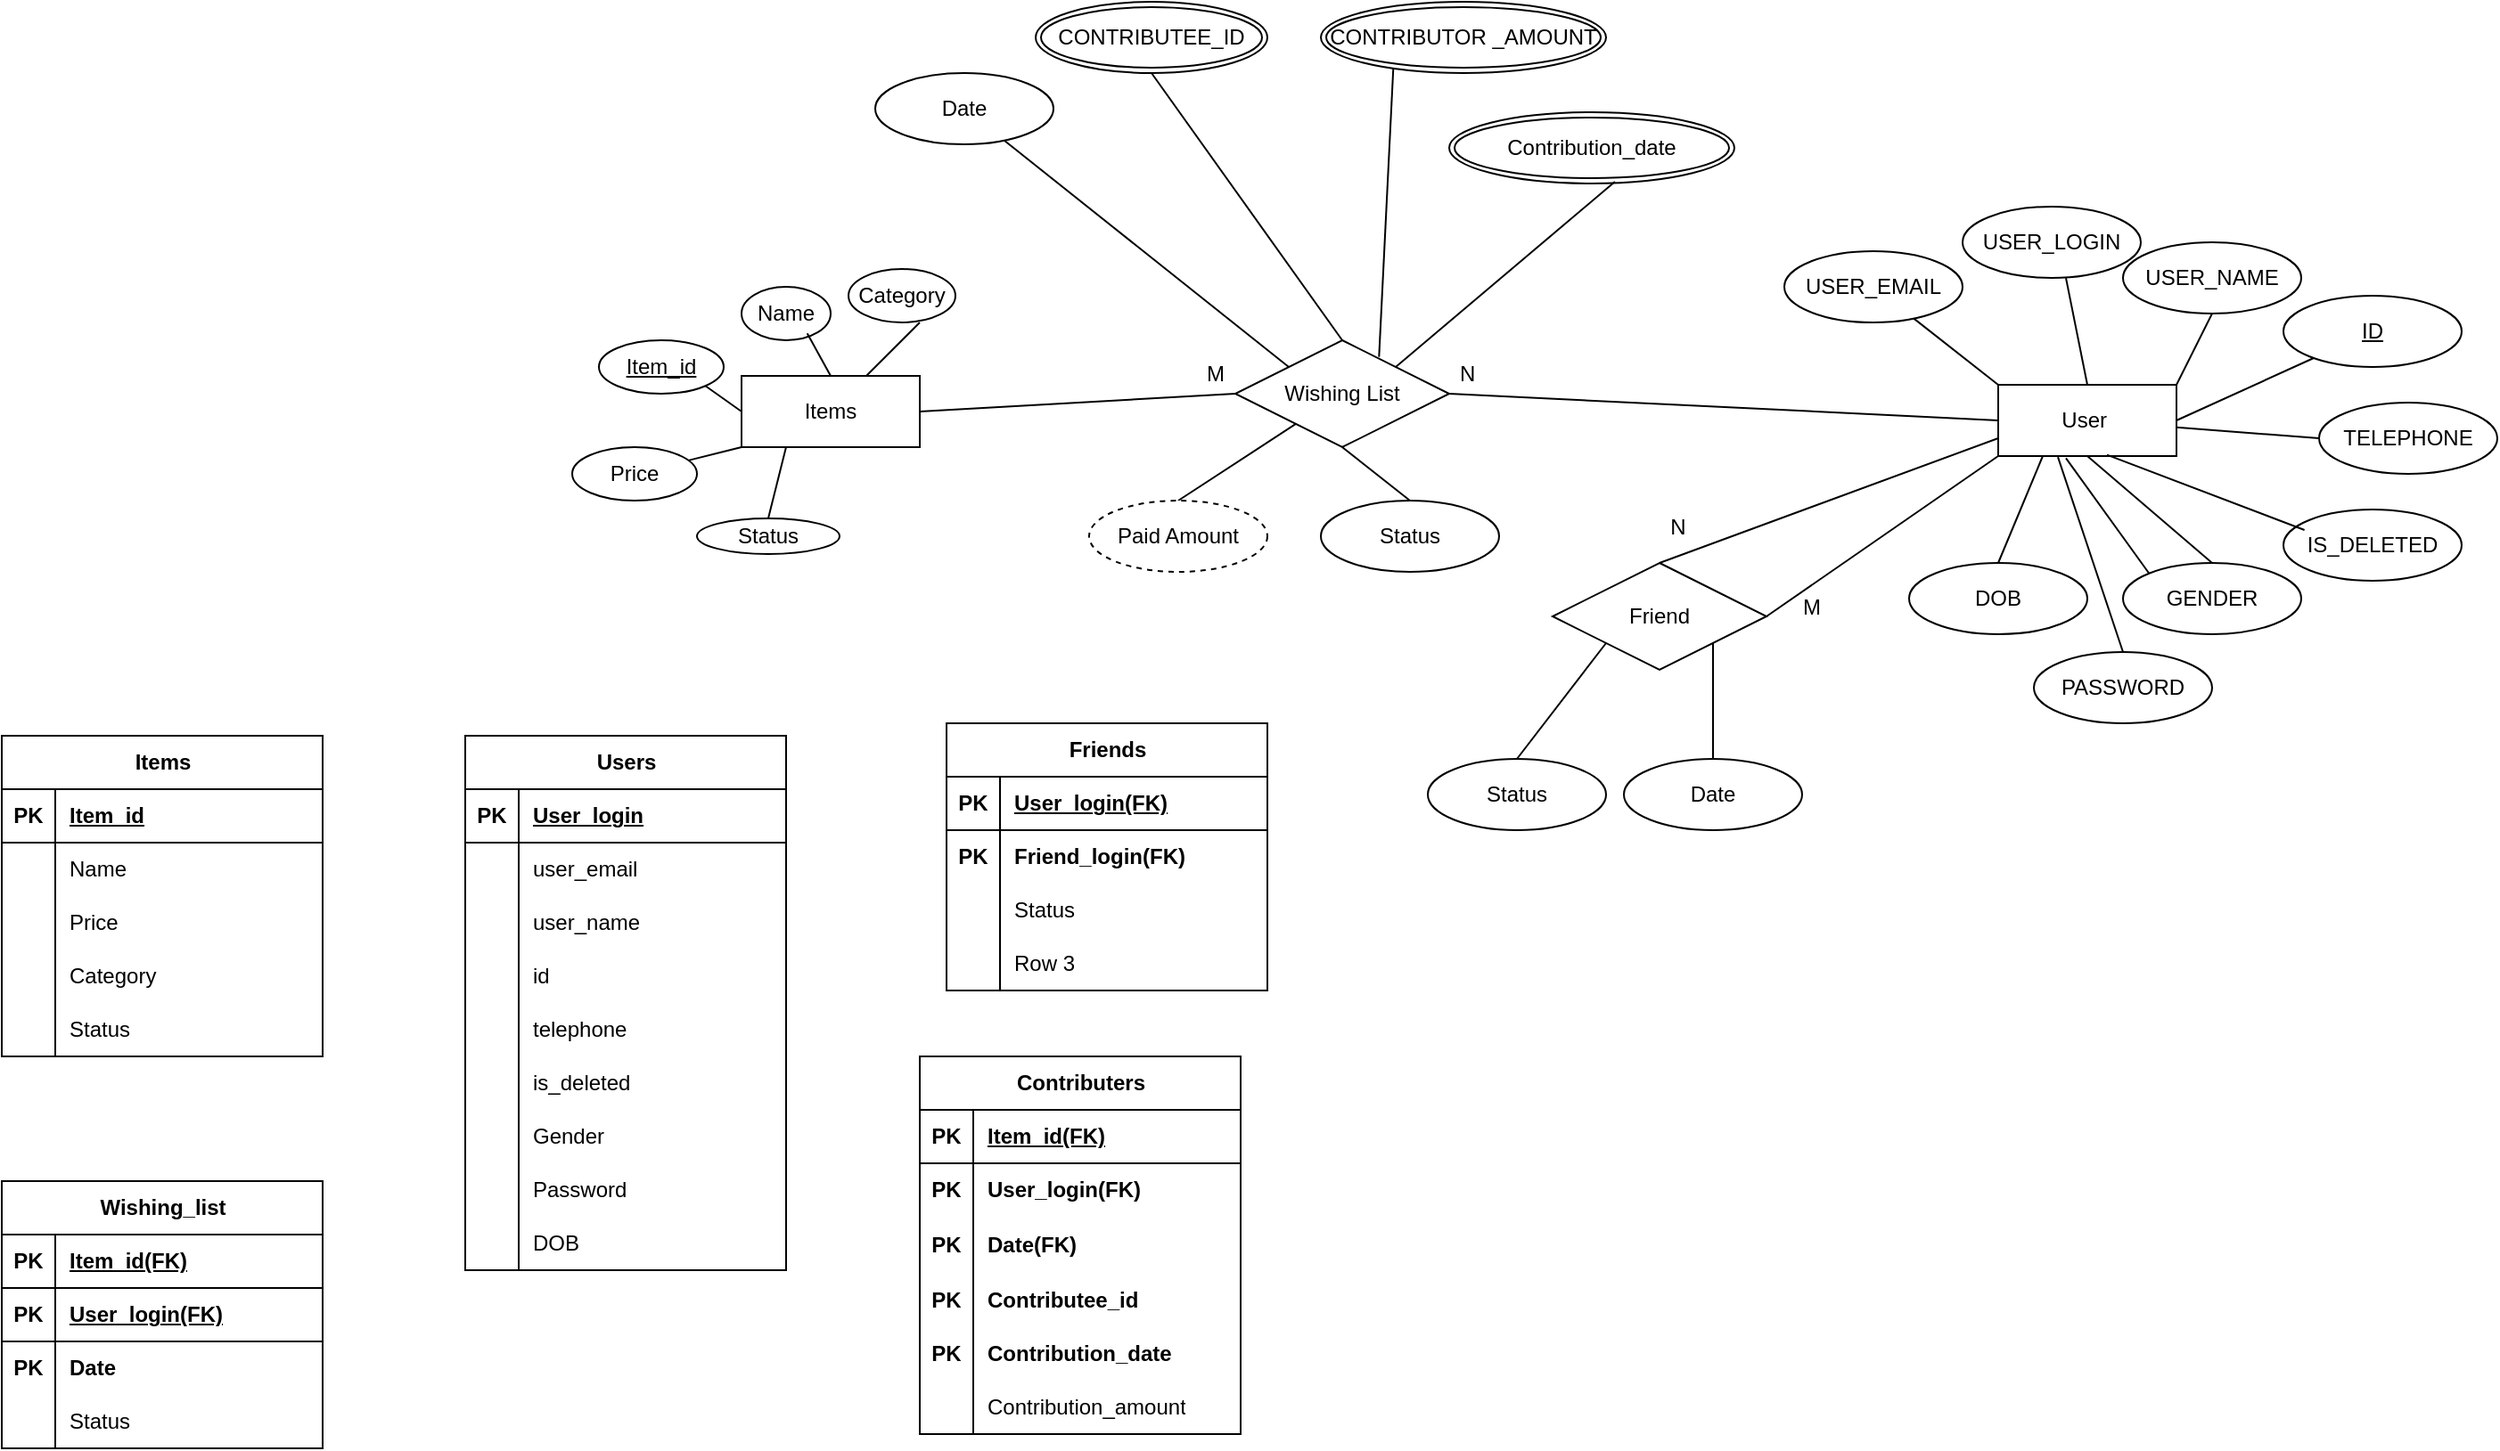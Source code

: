 <mxfile version="26.0.10">
  <diagram name="Page-1" id="WQnhvw6LS15hU7V8iBuS">
    <mxGraphModel dx="1282" dy="565" grid="1" gridSize="10" guides="1" tooltips="1" connect="1" arrows="1" fold="1" page="1" pageScale="1" pageWidth="850" pageHeight="1100" math="0" shadow="0">
      <root>
        <mxCell id="0" />
        <mxCell id="1" parent="0" />
        <mxCell id="HN1IAaa8pDN_wy_SzsMl-5" value="User&amp;nbsp;" style="whiteSpace=wrap;html=1;align=center;" parent="1" vertex="1">
          <mxGeometry x="1170" y="513" width="100" height="40" as="geometry" />
        </mxCell>
        <mxCell id="HN1IAaa8pDN_wy_SzsMl-7" value="Items" style="whiteSpace=wrap;html=1;align=center;" parent="1" vertex="1">
          <mxGeometry x="465" y="508" width="100" height="40" as="geometry" />
        </mxCell>
        <mxCell id="5CA7E_zaCp3JzvPiPu1T-2" value="&lt;u&gt;ID&lt;/u&gt;" style="ellipse;whiteSpace=wrap;html=1;align=center;" parent="1" vertex="1">
          <mxGeometry x="1330" y="463" width="100" height="40" as="geometry" />
        </mxCell>
        <mxCell id="HN1IAaa8pDN_wy_SzsMl-8" value="Name" style="ellipse;whiteSpace=wrap;html=1;align=center;" parent="1" vertex="1">
          <mxGeometry x="465" y="458" width="50" height="30" as="geometry" />
        </mxCell>
        <mxCell id="5CA7E_zaCp3JzvPiPu1T-3" value="Category" style="ellipse;whiteSpace=wrap;html=1;align=center;" parent="1" vertex="1">
          <mxGeometry x="525" y="448" width="60" height="30" as="geometry" />
        </mxCell>
        <mxCell id="HN1IAaa8pDN_wy_SzsMl-9" value="Item_id" style="ellipse;whiteSpace=wrap;html=1;align=center;fontStyle=4;" parent="1" vertex="1">
          <mxGeometry x="385" y="488" width="70" height="30" as="geometry" />
        </mxCell>
        <mxCell id="HN1IAaa8pDN_wy_SzsMl-10" value="Wishing List" style="shape=rhombus;perimeter=rhombusPerimeter;whiteSpace=wrap;html=1;align=center;" parent="1" vertex="1">
          <mxGeometry x="742" y="488" width="120" height="60" as="geometry" />
        </mxCell>
        <mxCell id="5CA7E_zaCp3JzvPiPu1T-4" value="USER_NAME" style="ellipse;whiteSpace=wrap;html=1;align=center;" parent="1" vertex="1">
          <mxGeometry x="1240" y="433" width="100" height="40" as="geometry" />
        </mxCell>
        <mxCell id="5CA7E_zaCp3JzvPiPu1T-5" value="USER_LOGIN" style="ellipse;whiteSpace=wrap;html=1;align=center;" parent="1" vertex="1">
          <mxGeometry x="1150" y="413" width="100" height="40" as="geometry" />
        </mxCell>
        <mxCell id="fvRpB46bM4rtNkM9O3gG-16" value="USER_EMAIL" style="ellipse;whiteSpace=wrap;html=1;align=center;" parent="1" vertex="1">
          <mxGeometry x="1050" y="438" width="100" height="40" as="geometry" />
        </mxCell>
        <mxCell id="oJgULsElm48sNbNnmMFv-10" value="GENDER" style="ellipse;whiteSpace=wrap;html=1;align=center;" parent="1" vertex="1">
          <mxGeometry x="1240" y="613" width="100" height="40" as="geometry" />
        </mxCell>
        <mxCell id="oJgULsElm48sNbNnmMFv-11" value="DOB" style="ellipse;whiteSpace=wrap;html=1;align=center;" parent="1" vertex="1">
          <mxGeometry x="1120" y="613" width="100" height="40" as="geometry" />
        </mxCell>
        <mxCell id="oJgULsElm48sNbNnmMFv-12" value="PASSWORD" style="ellipse;whiteSpace=wrap;html=1;align=center;" parent="1" vertex="1">
          <mxGeometry x="1190" y="663" width="100" height="40" as="geometry" />
        </mxCell>
        <mxCell id="fvRpB46bM4rtNkM9O3gG-17" value="Price" style="ellipse;whiteSpace=wrap;html=1;align=center;" parent="1" vertex="1">
          <mxGeometry x="370" y="548" width="70" height="30" as="geometry" />
        </mxCell>
        <mxCell id="oJgULsElm48sNbNnmMFv-13" value="TELEPHONE" style="ellipse;whiteSpace=wrap;html=1;align=center;" parent="1" vertex="1">
          <mxGeometry x="1350" y="523" width="100" height="40" as="geometry" />
        </mxCell>
        <mxCell id="fvRpB46bM4rtNkM9O3gG-18" value="Status" style="ellipse;whiteSpace=wrap;html=1;align=center;" parent="1" vertex="1">
          <mxGeometry x="440" y="588" width="80" height="20" as="geometry" />
        </mxCell>
        <mxCell id="oJgULsElm48sNbNnmMFv-14" value="IS_DELETED" style="ellipse;whiteSpace=wrap;html=1;align=center;" parent="1" vertex="1">
          <mxGeometry x="1330" y="583" width="100" height="40" as="geometry" />
        </mxCell>
        <mxCell id="HN1IAaa8pDN_wy_SzsMl-11" value="" style="endArrow=none;html=1;rounded=0;exitX=1;exitY=0;exitDx=0;exitDy=0;entryX=0.5;entryY=1;entryDx=0;entryDy=0;" parent="1" source="HN1IAaa8pDN_wy_SzsMl-5" target="5CA7E_zaCp3JzvPiPu1T-4" edge="1">
          <mxGeometry relative="1" as="geometry">
            <mxPoint x="1170" y="373" as="sourcePoint" />
            <mxPoint x="1330" y="373" as="targetPoint" />
          </mxGeometry>
        </mxCell>
        <mxCell id="oJgULsElm48sNbNnmMFv-18" value="" style="endArrow=none;html=1;rounded=0;entryX=0;entryY=0.5;entryDx=0;entryDy=0;" parent="1" source="HN1IAaa8pDN_wy_SzsMl-5" target="oJgULsElm48sNbNnmMFv-13" edge="1">
          <mxGeometry relative="1" as="geometry">
            <mxPoint x="1260" y="553" as="sourcePoint" />
            <mxPoint x="1290" y="483" as="targetPoint" />
          </mxGeometry>
        </mxCell>
        <mxCell id="oJgULsElm48sNbNnmMFv-19" value="" style="endArrow=none;html=1;rounded=0;exitX=0.61;exitY=0.982;exitDx=0;exitDy=0;entryX=0.118;entryY=0.288;entryDx=0;entryDy=0;entryPerimeter=0;exitPerimeter=0;" parent="1" source="HN1IAaa8pDN_wy_SzsMl-5" target="oJgULsElm48sNbNnmMFv-14" edge="1">
          <mxGeometry relative="1" as="geometry">
            <mxPoint x="1290" y="533" as="sourcePoint" />
            <mxPoint x="1300" y="493" as="targetPoint" />
          </mxGeometry>
        </mxCell>
        <mxCell id="oJgULsElm48sNbNnmMFv-20" value="" style="endArrow=none;html=1;rounded=0;exitX=1;exitY=0.5;exitDx=0;exitDy=0;" parent="1" source="HN1IAaa8pDN_wy_SzsMl-5" target="5CA7E_zaCp3JzvPiPu1T-2" edge="1">
          <mxGeometry relative="1" as="geometry">
            <mxPoint x="1300" y="543" as="sourcePoint" />
            <mxPoint x="1310" y="503" as="targetPoint" />
          </mxGeometry>
        </mxCell>
        <mxCell id="HN1IAaa8pDN_wy_SzsMl-12" value="Date" style="ellipse;whiteSpace=wrap;html=1;align=center;" parent="1" vertex="1">
          <mxGeometry x="540" y="338" width="100" height="40" as="geometry" />
        </mxCell>
        <mxCell id="HN1IAaa8pDN_wy_SzsMl-13" value="Status" style="ellipse;whiteSpace=wrap;html=1;align=center;" parent="1" vertex="1">
          <mxGeometry x="790" y="578" width="100" height="40" as="geometry" />
        </mxCell>
        <mxCell id="oJgULsElm48sNbNnmMFv-21" value="" style="endArrow=none;html=1;rounded=0;exitX=0.5;exitY=0;exitDx=0;exitDy=0;entryX=0.5;entryY=1;entryDx=0;entryDy=0;" parent="1" source="oJgULsElm48sNbNnmMFv-10" target="HN1IAaa8pDN_wy_SzsMl-5" edge="1">
          <mxGeometry relative="1" as="geometry">
            <mxPoint x="1310" y="553" as="sourcePoint" />
            <mxPoint x="1320" y="513" as="targetPoint" />
          </mxGeometry>
        </mxCell>
        <mxCell id="oJgULsElm48sNbNnmMFv-22" value="" style="endArrow=none;html=1;rounded=0;exitX=0.5;exitY=0;exitDx=0;exitDy=0;entryX=0.58;entryY=1.002;entryDx=0;entryDy=0;entryPerimeter=0;" parent="1" source="HN1IAaa8pDN_wy_SzsMl-5" target="5CA7E_zaCp3JzvPiPu1T-5" edge="1">
          <mxGeometry relative="1" as="geometry">
            <mxPoint x="1320" y="563" as="sourcePoint" />
            <mxPoint x="1330" y="523" as="targetPoint" />
          </mxGeometry>
        </mxCell>
        <mxCell id="oJgULsElm48sNbNnmMFv-23" value="" style="endArrow=none;html=1;rounded=0;exitX=0;exitY=0;exitDx=0;exitDy=0;" parent="1" source="HN1IAaa8pDN_wy_SzsMl-5" target="fvRpB46bM4rtNkM9O3gG-16" edge="1">
          <mxGeometry relative="1" as="geometry">
            <mxPoint x="1330" y="573" as="sourcePoint" />
            <mxPoint x="1080" y="423" as="targetPoint" />
          </mxGeometry>
        </mxCell>
        <mxCell id="oJgULsElm48sNbNnmMFv-24" value="" style="endArrow=none;html=1;rounded=0;exitX=0.5;exitY=0;exitDx=0;exitDy=0;entryX=0.25;entryY=1;entryDx=0;entryDy=0;" parent="1" source="oJgULsElm48sNbNnmMFv-11" target="HN1IAaa8pDN_wy_SzsMl-5" edge="1">
          <mxGeometry relative="1" as="geometry">
            <mxPoint x="1340" y="583" as="sourcePoint" />
            <mxPoint x="1350" y="543" as="targetPoint" />
          </mxGeometry>
        </mxCell>
        <mxCell id="oJgULsElm48sNbNnmMFv-25" value="" style="endArrow=none;html=1;rounded=0;exitX=0;exitY=0;exitDx=0;exitDy=0;entryX=0.38;entryY=1.03;entryDx=0;entryDy=0;entryPerimeter=0;" parent="1" source="oJgULsElm48sNbNnmMFv-10" target="HN1IAaa8pDN_wy_SzsMl-5" edge="1">
          <mxGeometry relative="1" as="geometry">
            <mxPoint x="1350" y="593" as="sourcePoint" />
            <mxPoint x="1210" y="563" as="targetPoint" />
          </mxGeometry>
        </mxCell>
        <mxCell id="oJgULsElm48sNbNnmMFv-26" value="" style="endArrow=none;html=1;rounded=0;exitX=0.5;exitY=0;exitDx=0;exitDy=0;entryX=0.335;entryY=1.014;entryDx=0;entryDy=0;entryPerimeter=0;" parent="1" source="oJgULsElm48sNbNnmMFv-12" target="HN1IAaa8pDN_wy_SzsMl-5" edge="1">
          <mxGeometry relative="1" as="geometry">
            <mxPoint x="1360" y="603" as="sourcePoint" />
            <mxPoint x="1370" y="563" as="targetPoint" />
          </mxGeometry>
        </mxCell>
        <mxCell id="fvRpB46bM4rtNkM9O3gG-20" value="" style="endArrow=none;html=1;rounded=0;entryX=0;entryY=1;entryDx=0;entryDy=0;" parent="1" source="fvRpB46bM4rtNkM9O3gG-17" target="HN1IAaa8pDN_wy_SzsMl-7" edge="1">
          <mxGeometry relative="1" as="geometry">
            <mxPoint x="735" y="358" as="sourcePoint" />
            <mxPoint x="695" y="298" as="targetPoint" />
          </mxGeometry>
        </mxCell>
        <mxCell id="oJgULsElm48sNbNnmMFv-31" value="" style="endArrow=none;html=1;rounded=0;entryX=0.5;entryY=1;entryDx=0;entryDy=0;" parent="1" edge="1">
          <mxGeometry relative="1" as="geometry">
            <mxPoint x="535" y="508" as="sourcePoint" />
            <mxPoint x="565" y="478" as="targetPoint" />
          </mxGeometry>
        </mxCell>
        <mxCell id="oJgULsElm48sNbNnmMFv-32" value="" style="endArrow=none;html=1;rounded=0;exitX=0;exitY=0;exitDx=0;exitDy=0;" parent="1" source="HN1IAaa8pDN_wy_SzsMl-10" target="HN1IAaa8pDN_wy_SzsMl-12" edge="1">
          <mxGeometry relative="1" as="geometry">
            <mxPoint x="602" y="548" as="sourcePoint" />
            <mxPoint x="576" y="503" as="targetPoint" />
          </mxGeometry>
        </mxCell>
        <mxCell id="oJgULsElm48sNbNnmMFv-35" value="" style="endArrow=none;html=1;rounded=0;entryX=0.5;entryY=1;entryDx=0;entryDy=0;exitX=0.5;exitY=0;exitDx=0;exitDy=0;" parent="1" source="HN1IAaa8pDN_wy_SzsMl-13" target="HN1IAaa8pDN_wy_SzsMl-10" edge="1">
          <mxGeometry relative="1" as="geometry">
            <mxPoint x="484" y="609" as="sourcePoint" />
            <mxPoint x="510" y="568" as="targetPoint" />
          </mxGeometry>
        </mxCell>
        <mxCell id="fvRpB46bM4rtNkM9O3gG-23" value="" style="endArrow=none;html=1;rounded=0;entryX=0;entryY=0.75;entryDx=0;entryDy=0;exitX=0.5;exitY=0;exitDx=0;exitDy=0;" parent="1" source="HN1IAaa8pDN_wy_SzsMl-17" target="HN1IAaa8pDN_wy_SzsMl-5" edge="1">
          <mxGeometry relative="1" as="geometry">
            <mxPoint x="909.999" y="521.655" as="sourcePoint" />
            <mxPoint x="946.42" y="512.998" as="targetPoint" />
          </mxGeometry>
        </mxCell>
        <mxCell id="oJgULsElm48sNbNnmMFv-36" value="" style="endArrow=none;html=1;rounded=0;exitX=0.5;exitY=0;exitDx=0;exitDy=0;" parent="1" source="HN1IAaa8pDN_wy_SzsMl-33" target="HN1IAaa8pDN_wy_SzsMl-10" edge="1">
          <mxGeometry relative="1" as="geometry">
            <mxPoint x="747.201" y="578.796" as="sourcePoint" />
            <mxPoint x="520" y="578" as="targetPoint" />
          </mxGeometry>
        </mxCell>
        <mxCell id="oJgULsElm48sNbNnmMFv-37" value="" style="endArrow=none;html=1;rounded=0;entryX=0;entryY=0.5;entryDx=0;entryDy=0;exitX=1;exitY=0.5;exitDx=0;exitDy=0;" parent="1" source="HN1IAaa8pDN_wy_SzsMl-7" target="HN1IAaa8pDN_wy_SzsMl-10" edge="1">
          <mxGeometry relative="1" as="geometry">
            <mxPoint x="444" y="629" as="sourcePoint" />
            <mxPoint x="470" y="588" as="targetPoint" />
          </mxGeometry>
        </mxCell>
        <mxCell id="oJgULsElm48sNbNnmMFv-30" value="" style="endArrow=none;html=1;rounded=0;exitX=0.5;exitY=0;exitDx=0;exitDy=0;entryX=0.737;entryY=0.872;entryDx=0;entryDy=0;entryPerimeter=0;" parent="1" source="HN1IAaa8pDN_wy_SzsMl-7" target="HN1IAaa8pDN_wy_SzsMl-8" edge="1">
          <mxGeometry relative="1" as="geometry">
            <mxPoint x="1185" y="598" as="sourcePoint" />
            <mxPoint x="1195" y="558" as="targetPoint" />
          </mxGeometry>
        </mxCell>
        <mxCell id="HN1IAaa8pDN_wy_SzsMl-17" value="Friend" style="shape=rhombus;perimeter=rhombusPerimeter;whiteSpace=wrap;html=1;align=center;" parent="1" vertex="1">
          <mxGeometry x="920" y="613" width="120" height="60" as="geometry" />
        </mxCell>
        <mxCell id="HN1IAaa8pDN_wy_SzsMl-18" value="" style="endArrow=none;html=1;rounded=0;exitX=1;exitY=0.5;exitDx=0;exitDy=0;entryX=0;entryY=1;entryDx=0;entryDy=0;" parent="1" source="HN1IAaa8pDN_wy_SzsMl-17" target="HN1IAaa8pDN_wy_SzsMl-5" edge="1">
          <mxGeometry relative="1" as="geometry">
            <mxPoint x="880" y="543" as="sourcePoint" />
            <mxPoint x="1040" y="513" as="targetPoint" />
          </mxGeometry>
        </mxCell>
        <mxCell id="oJgULsElm48sNbNnmMFv-28" value="" style="endArrow=none;html=1;rounded=0;exitX=0;exitY=0.5;exitDx=0;exitDy=0;entryX=1;entryY=0.5;entryDx=0;entryDy=0;" parent="1" source="HN1IAaa8pDN_wy_SzsMl-5" target="HN1IAaa8pDN_wy_SzsMl-10" edge="1">
          <mxGeometry relative="1" as="geometry">
            <mxPoint x="950" y="523" as="sourcePoint" />
            <mxPoint x="960" y="483" as="targetPoint" />
          </mxGeometry>
        </mxCell>
        <mxCell id="HN1IAaa8pDN_wy_SzsMl-19" value="Date" style="ellipse;whiteSpace=wrap;html=1;align=center;" parent="1" vertex="1">
          <mxGeometry x="960" y="723" width="100" height="40" as="geometry" />
        </mxCell>
        <mxCell id="HN1IAaa8pDN_wy_SzsMl-23" value="" style="endArrow=none;html=1;rounded=0;entryX=1;entryY=1;entryDx=0;entryDy=0;exitX=0.5;exitY=0;exitDx=0;exitDy=0;" parent="1" source="HN1IAaa8pDN_wy_SzsMl-19" target="HN1IAaa8pDN_wy_SzsMl-17" edge="1">
          <mxGeometry relative="1" as="geometry">
            <mxPoint x="840" y="698" as="sourcePoint" />
            <mxPoint x="840" y="648" as="targetPoint" />
          </mxGeometry>
        </mxCell>
        <mxCell id="HN1IAaa8pDN_wy_SzsMl-24" value="Status" style="ellipse;whiteSpace=wrap;html=1;align=center;" parent="1" vertex="1">
          <mxGeometry x="850" y="723" width="100" height="40" as="geometry" />
        </mxCell>
        <mxCell id="HN1IAaa8pDN_wy_SzsMl-25" value="" style="endArrow=none;html=1;rounded=0;entryX=0;entryY=1;entryDx=0;entryDy=0;exitX=0.5;exitY=0;exitDx=0;exitDy=0;" parent="1" source="HN1IAaa8pDN_wy_SzsMl-24" target="HN1IAaa8pDN_wy_SzsMl-17" edge="1">
          <mxGeometry relative="1" as="geometry">
            <mxPoint x="840" y="688" as="sourcePoint" />
            <mxPoint x="910" y="678" as="targetPoint" />
          </mxGeometry>
        </mxCell>
        <mxCell id="HN1IAaa8pDN_wy_SzsMl-26" value="" style="endArrow=none;html=1;rounded=0;exitX=1;exitY=1;exitDx=0;exitDy=0;entryX=0;entryY=0.5;entryDx=0;entryDy=0;" parent="1" source="HN1IAaa8pDN_wy_SzsMl-9" target="HN1IAaa8pDN_wy_SzsMl-7" edge="1">
          <mxGeometry relative="1" as="geometry">
            <mxPoint x="752" y="578" as="sourcePoint" />
            <mxPoint x="912" y="578" as="targetPoint" />
          </mxGeometry>
        </mxCell>
        <mxCell id="HN1IAaa8pDN_wy_SzsMl-28" value="" style="endArrow=none;html=1;rounded=0;exitX=0.25;exitY=1;exitDx=0;exitDy=0;entryX=0.5;entryY=0;entryDx=0;entryDy=0;" parent="1" source="HN1IAaa8pDN_wy_SzsMl-7" target="fvRpB46bM4rtNkM9O3gG-18" edge="1">
          <mxGeometry relative="1" as="geometry">
            <mxPoint x="752" y="578" as="sourcePoint" />
            <mxPoint x="912" y="578" as="targetPoint" />
          </mxGeometry>
        </mxCell>
        <mxCell id="HN1IAaa8pDN_wy_SzsMl-31" value="CONTRIBUTEE_ID" style="ellipse;shape=doubleEllipse;margin=3;whiteSpace=wrap;html=1;align=center;" parent="1" vertex="1">
          <mxGeometry x="630" y="298" width="130" height="40" as="geometry" />
        </mxCell>
        <mxCell id="HN1IAaa8pDN_wy_SzsMl-32" value="" style="endArrow=none;html=1;rounded=0;exitX=0.5;exitY=1;exitDx=0;exitDy=0;entryX=0.5;entryY=0;entryDx=0;entryDy=0;" parent="1" source="HN1IAaa8pDN_wy_SzsMl-31" target="HN1IAaa8pDN_wy_SzsMl-10" edge="1">
          <mxGeometry relative="1" as="geometry">
            <mxPoint x="700" y="683" as="sourcePoint" />
            <mxPoint x="860" y="683" as="targetPoint" />
          </mxGeometry>
        </mxCell>
        <mxCell id="HN1IAaa8pDN_wy_SzsMl-33" value="Paid Amount" style="ellipse;whiteSpace=wrap;html=1;align=center;dashed=1;" parent="1" vertex="1">
          <mxGeometry x="660" y="578" width="100" height="40" as="geometry" />
        </mxCell>
        <mxCell id="oJgULsElm48sNbNnmMFv-43" value="" style="endArrow=none;html=1;rounded=0;exitX=0.254;exitY=0.935;exitDx=0;exitDy=0;entryX=0.672;entryY=0.155;entryDx=0;entryDy=0;entryPerimeter=0;exitPerimeter=0;" parent="1" source="oJgULsElm48sNbNnmMFv-44" target="HN1IAaa8pDN_wy_SzsMl-10" edge="1">
          <mxGeometry relative="1" as="geometry">
            <mxPoint x="904.814" y="472.21" as="sourcePoint" />
            <mxPoint x="812" y="498" as="targetPoint" />
          </mxGeometry>
        </mxCell>
        <mxCell id="oJgULsElm48sNbNnmMFv-44" value="CONTRIBUTOR _AMOUNT" style="ellipse;shape=doubleEllipse;margin=3;whiteSpace=wrap;html=1;align=center;" parent="1" vertex="1">
          <mxGeometry x="790" y="298" width="160" height="40" as="geometry" />
        </mxCell>
        <mxCell id="dizZNJzMC3jdHP3wiIsJ-14" value="Items" style="shape=table;startSize=30;container=1;collapsible=1;childLayout=tableLayout;fixedRows=1;rowLines=0;fontStyle=1;align=center;resizeLast=1;html=1;" parent="1" vertex="1">
          <mxGeometry x="50" y="710" width="180" height="180" as="geometry">
            <mxRectangle x="70" y="763" width="70" height="30" as="alternateBounds" />
          </mxGeometry>
        </mxCell>
        <mxCell id="dizZNJzMC3jdHP3wiIsJ-15" value="" style="shape=tableRow;horizontal=0;startSize=0;swimlaneHead=0;swimlaneBody=0;fillColor=none;collapsible=0;dropTarget=0;points=[[0,0.5],[1,0.5]];portConstraint=eastwest;top=0;left=0;right=0;bottom=1;" parent="dizZNJzMC3jdHP3wiIsJ-14" vertex="1">
          <mxGeometry y="30" width="180" height="30" as="geometry" />
        </mxCell>
        <mxCell id="dizZNJzMC3jdHP3wiIsJ-16" value="PK" style="shape=partialRectangle;connectable=0;fillColor=none;top=0;left=0;bottom=0;right=0;fontStyle=1;overflow=hidden;whiteSpace=wrap;html=1;" parent="dizZNJzMC3jdHP3wiIsJ-15" vertex="1">
          <mxGeometry width="30" height="30" as="geometry">
            <mxRectangle width="30" height="30" as="alternateBounds" />
          </mxGeometry>
        </mxCell>
        <mxCell id="dizZNJzMC3jdHP3wiIsJ-17" value="Item_id" style="shape=partialRectangle;connectable=0;fillColor=none;top=0;left=0;bottom=0;right=0;align=left;spacingLeft=6;fontStyle=5;overflow=hidden;whiteSpace=wrap;html=1;" parent="dizZNJzMC3jdHP3wiIsJ-15" vertex="1">
          <mxGeometry x="30" width="150" height="30" as="geometry">
            <mxRectangle width="150" height="30" as="alternateBounds" />
          </mxGeometry>
        </mxCell>
        <mxCell id="dizZNJzMC3jdHP3wiIsJ-18" value="" style="shape=tableRow;horizontal=0;startSize=0;swimlaneHead=0;swimlaneBody=0;fillColor=none;collapsible=0;dropTarget=0;points=[[0,0.5],[1,0.5]];portConstraint=eastwest;top=0;left=0;right=0;bottom=0;" parent="dizZNJzMC3jdHP3wiIsJ-14" vertex="1">
          <mxGeometry y="60" width="180" height="30" as="geometry" />
        </mxCell>
        <mxCell id="dizZNJzMC3jdHP3wiIsJ-19" value="" style="shape=partialRectangle;connectable=0;fillColor=none;top=0;left=0;bottom=0;right=0;editable=1;overflow=hidden;whiteSpace=wrap;html=1;" parent="dizZNJzMC3jdHP3wiIsJ-18" vertex="1">
          <mxGeometry width="30" height="30" as="geometry">
            <mxRectangle width="30" height="30" as="alternateBounds" />
          </mxGeometry>
        </mxCell>
        <mxCell id="dizZNJzMC3jdHP3wiIsJ-20" value="Name" style="shape=partialRectangle;connectable=0;fillColor=none;top=0;left=0;bottom=0;right=0;align=left;spacingLeft=6;overflow=hidden;whiteSpace=wrap;html=1;" parent="dizZNJzMC3jdHP3wiIsJ-18" vertex="1">
          <mxGeometry x="30" width="150" height="30" as="geometry">
            <mxRectangle width="150" height="30" as="alternateBounds" />
          </mxGeometry>
        </mxCell>
        <mxCell id="dizZNJzMC3jdHP3wiIsJ-21" value="" style="shape=tableRow;horizontal=0;startSize=0;swimlaneHead=0;swimlaneBody=0;fillColor=none;collapsible=0;dropTarget=0;points=[[0,0.5],[1,0.5]];portConstraint=eastwest;top=0;left=0;right=0;bottom=0;" parent="dizZNJzMC3jdHP3wiIsJ-14" vertex="1">
          <mxGeometry y="90" width="180" height="30" as="geometry" />
        </mxCell>
        <mxCell id="dizZNJzMC3jdHP3wiIsJ-22" value="" style="shape=partialRectangle;connectable=0;fillColor=none;top=0;left=0;bottom=0;right=0;editable=1;overflow=hidden;whiteSpace=wrap;html=1;" parent="dizZNJzMC3jdHP3wiIsJ-21" vertex="1">
          <mxGeometry width="30" height="30" as="geometry">
            <mxRectangle width="30" height="30" as="alternateBounds" />
          </mxGeometry>
        </mxCell>
        <mxCell id="dizZNJzMC3jdHP3wiIsJ-23" value="Price" style="shape=partialRectangle;connectable=0;fillColor=none;top=0;left=0;bottom=0;right=0;align=left;spacingLeft=6;overflow=hidden;whiteSpace=wrap;html=1;" parent="dizZNJzMC3jdHP3wiIsJ-21" vertex="1">
          <mxGeometry x="30" width="150" height="30" as="geometry">
            <mxRectangle width="150" height="30" as="alternateBounds" />
          </mxGeometry>
        </mxCell>
        <mxCell id="dizZNJzMC3jdHP3wiIsJ-24" value="" style="shape=tableRow;horizontal=0;startSize=0;swimlaneHead=0;swimlaneBody=0;fillColor=none;collapsible=0;dropTarget=0;points=[[0,0.5],[1,0.5]];portConstraint=eastwest;top=0;left=0;right=0;bottom=0;" parent="dizZNJzMC3jdHP3wiIsJ-14" vertex="1">
          <mxGeometry y="120" width="180" height="30" as="geometry" />
        </mxCell>
        <mxCell id="dizZNJzMC3jdHP3wiIsJ-25" value="" style="shape=partialRectangle;connectable=0;fillColor=none;top=0;left=0;bottom=0;right=0;editable=1;overflow=hidden;whiteSpace=wrap;html=1;" parent="dizZNJzMC3jdHP3wiIsJ-24" vertex="1">
          <mxGeometry width="30" height="30" as="geometry">
            <mxRectangle width="30" height="30" as="alternateBounds" />
          </mxGeometry>
        </mxCell>
        <mxCell id="dizZNJzMC3jdHP3wiIsJ-26" value="Category" style="shape=partialRectangle;connectable=0;fillColor=none;top=0;left=0;bottom=0;right=0;align=left;spacingLeft=6;overflow=hidden;whiteSpace=wrap;html=1;" parent="dizZNJzMC3jdHP3wiIsJ-24" vertex="1">
          <mxGeometry x="30" width="150" height="30" as="geometry">
            <mxRectangle width="150" height="30" as="alternateBounds" />
          </mxGeometry>
        </mxCell>
        <mxCell id="dizZNJzMC3jdHP3wiIsJ-41" value="" style="shape=tableRow;horizontal=0;startSize=0;swimlaneHead=0;swimlaneBody=0;fillColor=none;collapsible=0;dropTarget=0;points=[[0,0.5],[1,0.5]];portConstraint=eastwest;top=0;left=0;right=0;bottom=0;" parent="dizZNJzMC3jdHP3wiIsJ-14" vertex="1">
          <mxGeometry y="150" width="180" height="30" as="geometry" />
        </mxCell>
        <mxCell id="dizZNJzMC3jdHP3wiIsJ-42" value="" style="shape=partialRectangle;connectable=0;fillColor=none;top=0;left=0;bottom=0;right=0;editable=1;overflow=hidden;whiteSpace=wrap;html=1;" parent="dizZNJzMC3jdHP3wiIsJ-41" vertex="1">
          <mxGeometry width="30" height="30" as="geometry">
            <mxRectangle width="30" height="30" as="alternateBounds" />
          </mxGeometry>
        </mxCell>
        <mxCell id="dizZNJzMC3jdHP3wiIsJ-43" value="Status" style="shape=partialRectangle;connectable=0;fillColor=none;top=0;left=0;bottom=0;right=0;align=left;spacingLeft=6;overflow=hidden;whiteSpace=wrap;html=1;" parent="dizZNJzMC3jdHP3wiIsJ-41" vertex="1">
          <mxGeometry x="30" width="150" height="30" as="geometry">
            <mxRectangle width="150" height="30" as="alternateBounds" />
          </mxGeometry>
        </mxCell>
        <mxCell id="dizZNJzMC3jdHP3wiIsJ-44" value="Users" style="shape=table;startSize=30;container=1;collapsible=1;childLayout=tableLayout;fixedRows=1;rowLines=0;fontStyle=1;align=center;resizeLast=1;html=1;" parent="1" vertex="1">
          <mxGeometry x="310" y="710" width="180" height="300" as="geometry">
            <mxRectangle x="70" y="763" width="70" height="30" as="alternateBounds" />
          </mxGeometry>
        </mxCell>
        <mxCell id="dizZNJzMC3jdHP3wiIsJ-45" value="" style="shape=tableRow;horizontal=0;startSize=0;swimlaneHead=0;swimlaneBody=0;fillColor=none;collapsible=0;dropTarget=0;points=[[0,0.5],[1,0.5]];portConstraint=eastwest;top=0;left=0;right=0;bottom=1;" parent="dizZNJzMC3jdHP3wiIsJ-44" vertex="1">
          <mxGeometry y="30" width="180" height="30" as="geometry" />
        </mxCell>
        <mxCell id="dizZNJzMC3jdHP3wiIsJ-46" value="PK" style="shape=partialRectangle;connectable=0;fillColor=none;top=0;left=0;bottom=0;right=0;fontStyle=1;overflow=hidden;whiteSpace=wrap;html=1;" parent="dizZNJzMC3jdHP3wiIsJ-45" vertex="1">
          <mxGeometry width="30" height="30" as="geometry">
            <mxRectangle width="30" height="30" as="alternateBounds" />
          </mxGeometry>
        </mxCell>
        <mxCell id="dizZNJzMC3jdHP3wiIsJ-47" value="User_login" style="shape=partialRectangle;connectable=0;fillColor=none;top=0;left=0;bottom=0;right=0;align=left;spacingLeft=6;fontStyle=5;overflow=hidden;whiteSpace=wrap;html=1;" parent="dizZNJzMC3jdHP3wiIsJ-45" vertex="1">
          <mxGeometry x="30" width="150" height="30" as="geometry">
            <mxRectangle width="150" height="30" as="alternateBounds" />
          </mxGeometry>
        </mxCell>
        <mxCell id="dizZNJzMC3jdHP3wiIsJ-48" value="" style="shape=tableRow;horizontal=0;startSize=0;swimlaneHead=0;swimlaneBody=0;fillColor=none;collapsible=0;dropTarget=0;points=[[0,0.5],[1,0.5]];portConstraint=eastwest;top=0;left=0;right=0;bottom=0;" parent="dizZNJzMC3jdHP3wiIsJ-44" vertex="1">
          <mxGeometry y="60" width="180" height="30" as="geometry" />
        </mxCell>
        <mxCell id="dizZNJzMC3jdHP3wiIsJ-49" value="" style="shape=partialRectangle;connectable=0;fillColor=none;top=0;left=0;bottom=0;right=0;editable=1;overflow=hidden;whiteSpace=wrap;html=1;" parent="dizZNJzMC3jdHP3wiIsJ-48" vertex="1">
          <mxGeometry width="30" height="30" as="geometry">
            <mxRectangle width="30" height="30" as="alternateBounds" />
          </mxGeometry>
        </mxCell>
        <mxCell id="dizZNJzMC3jdHP3wiIsJ-50" value="user_email" style="shape=partialRectangle;connectable=0;fillColor=none;top=0;left=0;bottom=0;right=0;align=left;spacingLeft=6;overflow=hidden;whiteSpace=wrap;html=1;" parent="dizZNJzMC3jdHP3wiIsJ-48" vertex="1">
          <mxGeometry x="30" width="150" height="30" as="geometry">
            <mxRectangle width="150" height="30" as="alternateBounds" />
          </mxGeometry>
        </mxCell>
        <mxCell id="dizZNJzMC3jdHP3wiIsJ-51" value="" style="shape=tableRow;horizontal=0;startSize=0;swimlaneHead=0;swimlaneBody=0;fillColor=none;collapsible=0;dropTarget=0;points=[[0,0.5],[1,0.5]];portConstraint=eastwest;top=0;left=0;right=0;bottom=0;" parent="dizZNJzMC3jdHP3wiIsJ-44" vertex="1">
          <mxGeometry y="90" width="180" height="30" as="geometry" />
        </mxCell>
        <mxCell id="dizZNJzMC3jdHP3wiIsJ-52" value="" style="shape=partialRectangle;connectable=0;fillColor=none;top=0;left=0;bottom=0;right=0;editable=1;overflow=hidden;whiteSpace=wrap;html=1;" parent="dizZNJzMC3jdHP3wiIsJ-51" vertex="1">
          <mxGeometry width="30" height="30" as="geometry">
            <mxRectangle width="30" height="30" as="alternateBounds" />
          </mxGeometry>
        </mxCell>
        <mxCell id="dizZNJzMC3jdHP3wiIsJ-53" value="user_name" style="shape=partialRectangle;connectable=0;fillColor=none;top=0;left=0;bottom=0;right=0;align=left;spacingLeft=6;overflow=hidden;whiteSpace=wrap;html=1;" parent="dizZNJzMC3jdHP3wiIsJ-51" vertex="1">
          <mxGeometry x="30" width="150" height="30" as="geometry">
            <mxRectangle width="150" height="30" as="alternateBounds" />
          </mxGeometry>
        </mxCell>
        <mxCell id="dizZNJzMC3jdHP3wiIsJ-54" value="" style="shape=tableRow;horizontal=0;startSize=0;swimlaneHead=0;swimlaneBody=0;fillColor=none;collapsible=0;dropTarget=0;points=[[0,0.5],[1,0.5]];portConstraint=eastwest;top=0;left=0;right=0;bottom=0;" parent="dizZNJzMC3jdHP3wiIsJ-44" vertex="1">
          <mxGeometry y="120" width="180" height="30" as="geometry" />
        </mxCell>
        <mxCell id="dizZNJzMC3jdHP3wiIsJ-55" value="" style="shape=partialRectangle;connectable=0;fillColor=none;top=0;left=0;bottom=0;right=0;editable=1;overflow=hidden;whiteSpace=wrap;html=1;" parent="dizZNJzMC3jdHP3wiIsJ-54" vertex="1">
          <mxGeometry width="30" height="30" as="geometry">
            <mxRectangle width="30" height="30" as="alternateBounds" />
          </mxGeometry>
        </mxCell>
        <mxCell id="dizZNJzMC3jdHP3wiIsJ-56" value="id" style="shape=partialRectangle;connectable=0;fillColor=none;top=0;left=0;bottom=0;right=0;align=left;spacingLeft=6;overflow=hidden;whiteSpace=wrap;html=1;" parent="dizZNJzMC3jdHP3wiIsJ-54" vertex="1">
          <mxGeometry x="30" width="150" height="30" as="geometry">
            <mxRectangle width="150" height="30" as="alternateBounds" />
          </mxGeometry>
        </mxCell>
        <mxCell id="dizZNJzMC3jdHP3wiIsJ-57" value="" style="shape=tableRow;horizontal=0;startSize=0;swimlaneHead=0;swimlaneBody=0;fillColor=none;collapsible=0;dropTarget=0;points=[[0,0.5],[1,0.5]];portConstraint=eastwest;top=0;left=0;right=0;bottom=0;" parent="dizZNJzMC3jdHP3wiIsJ-44" vertex="1">
          <mxGeometry y="150" width="180" height="30" as="geometry" />
        </mxCell>
        <mxCell id="dizZNJzMC3jdHP3wiIsJ-58" value="" style="shape=partialRectangle;connectable=0;fillColor=none;top=0;left=0;bottom=0;right=0;editable=1;overflow=hidden;whiteSpace=wrap;html=1;" parent="dizZNJzMC3jdHP3wiIsJ-57" vertex="1">
          <mxGeometry width="30" height="30" as="geometry">
            <mxRectangle width="30" height="30" as="alternateBounds" />
          </mxGeometry>
        </mxCell>
        <mxCell id="dizZNJzMC3jdHP3wiIsJ-59" value="telephone" style="shape=partialRectangle;connectable=0;fillColor=none;top=0;left=0;bottom=0;right=0;align=left;spacingLeft=6;overflow=hidden;whiteSpace=wrap;html=1;" parent="dizZNJzMC3jdHP3wiIsJ-57" vertex="1">
          <mxGeometry x="30" width="150" height="30" as="geometry">
            <mxRectangle width="150" height="30" as="alternateBounds" />
          </mxGeometry>
        </mxCell>
        <mxCell id="dizZNJzMC3jdHP3wiIsJ-60" value="" style="shape=tableRow;horizontal=0;startSize=0;swimlaneHead=0;swimlaneBody=0;fillColor=none;collapsible=0;dropTarget=0;points=[[0,0.5],[1,0.5]];portConstraint=eastwest;top=0;left=0;right=0;bottom=0;" parent="dizZNJzMC3jdHP3wiIsJ-44" vertex="1">
          <mxGeometry y="180" width="180" height="30" as="geometry" />
        </mxCell>
        <mxCell id="dizZNJzMC3jdHP3wiIsJ-61" value="" style="shape=partialRectangle;connectable=0;fillColor=none;top=0;left=0;bottom=0;right=0;editable=1;overflow=hidden;whiteSpace=wrap;html=1;" parent="dizZNJzMC3jdHP3wiIsJ-60" vertex="1">
          <mxGeometry width="30" height="30" as="geometry">
            <mxRectangle width="30" height="30" as="alternateBounds" />
          </mxGeometry>
        </mxCell>
        <mxCell id="dizZNJzMC3jdHP3wiIsJ-62" value="is_deleted" style="shape=partialRectangle;connectable=0;fillColor=none;top=0;left=0;bottom=0;right=0;align=left;spacingLeft=6;overflow=hidden;whiteSpace=wrap;html=1;" parent="dizZNJzMC3jdHP3wiIsJ-60" vertex="1">
          <mxGeometry x="30" width="150" height="30" as="geometry">
            <mxRectangle width="150" height="30" as="alternateBounds" />
          </mxGeometry>
        </mxCell>
        <mxCell id="dizZNJzMC3jdHP3wiIsJ-63" value="" style="shape=tableRow;horizontal=0;startSize=0;swimlaneHead=0;swimlaneBody=0;fillColor=none;collapsible=0;dropTarget=0;points=[[0,0.5],[1,0.5]];portConstraint=eastwest;top=0;left=0;right=0;bottom=0;" parent="dizZNJzMC3jdHP3wiIsJ-44" vertex="1">
          <mxGeometry y="210" width="180" height="30" as="geometry" />
        </mxCell>
        <mxCell id="dizZNJzMC3jdHP3wiIsJ-64" value="" style="shape=partialRectangle;connectable=0;fillColor=none;top=0;left=0;bottom=0;right=0;editable=1;overflow=hidden;whiteSpace=wrap;html=1;" parent="dizZNJzMC3jdHP3wiIsJ-63" vertex="1">
          <mxGeometry width="30" height="30" as="geometry">
            <mxRectangle width="30" height="30" as="alternateBounds" />
          </mxGeometry>
        </mxCell>
        <mxCell id="dizZNJzMC3jdHP3wiIsJ-65" value="Gender" style="shape=partialRectangle;connectable=0;fillColor=none;top=0;left=0;bottom=0;right=0;align=left;spacingLeft=6;overflow=hidden;whiteSpace=wrap;html=1;" parent="dizZNJzMC3jdHP3wiIsJ-63" vertex="1">
          <mxGeometry x="30" width="150" height="30" as="geometry">
            <mxRectangle width="150" height="30" as="alternateBounds" />
          </mxGeometry>
        </mxCell>
        <mxCell id="dizZNJzMC3jdHP3wiIsJ-66" value="" style="shape=tableRow;horizontal=0;startSize=0;swimlaneHead=0;swimlaneBody=0;fillColor=none;collapsible=0;dropTarget=0;points=[[0,0.5],[1,0.5]];portConstraint=eastwest;top=0;left=0;right=0;bottom=0;" parent="dizZNJzMC3jdHP3wiIsJ-44" vertex="1">
          <mxGeometry y="240" width="180" height="30" as="geometry" />
        </mxCell>
        <mxCell id="dizZNJzMC3jdHP3wiIsJ-67" value="" style="shape=partialRectangle;connectable=0;fillColor=none;top=0;left=0;bottom=0;right=0;editable=1;overflow=hidden;whiteSpace=wrap;html=1;" parent="dizZNJzMC3jdHP3wiIsJ-66" vertex="1">
          <mxGeometry width="30" height="30" as="geometry">
            <mxRectangle width="30" height="30" as="alternateBounds" />
          </mxGeometry>
        </mxCell>
        <mxCell id="dizZNJzMC3jdHP3wiIsJ-68" value="Password" style="shape=partialRectangle;connectable=0;fillColor=none;top=0;left=0;bottom=0;right=0;align=left;spacingLeft=6;overflow=hidden;whiteSpace=wrap;html=1;" parent="dizZNJzMC3jdHP3wiIsJ-66" vertex="1">
          <mxGeometry x="30" width="150" height="30" as="geometry">
            <mxRectangle width="150" height="30" as="alternateBounds" />
          </mxGeometry>
        </mxCell>
        <mxCell id="dizZNJzMC3jdHP3wiIsJ-69" value="" style="shape=tableRow;horizontal=0;startSize=0;swimlaneHead=0;swimlaneBody=0;fillColor=none;collapsible=0;dropTarget=0;points=[[0,0.5],[1,0.5]];portConstraint=eastwest;top=0;left=0;right=0;bottom=0;" parent="dizZNJzMC3jdHP3wiIsJ-44" vertex="1">
          <mxGeometry y="270" width="180" height="30" as="geometry" />
        </mxCell>
        <mxCell id="dizZNJzMC3jdHP3wiIsJ-70" value="" style="shape=partialRectangle;connectable=0;fillColor=none;top=0;left=0;bottom=0;right=0;editable=1;overflow=hidden;whiteSpace=wrap;html=1;" parent="dizZNJzMC3jdHP3wiIsJ-69" vertex="1">
          <mxGeometry width="30" height="30" as="geometry">
            <mxRectangle width="30" height="30" as="alternateBounds" />
          </mxGeometry>
        </mxCell>
        <mxCell id="dizZNJzMC3jdHP3wiIsJ-71" value="DOB" style="shape=partialRectangle;connectable=0;fillColor=none;top=0;left=0;bottom=0;right=0;align=left;spacingLeft=6;overflow=hidden;whiteSpace=wrap;html=1;" parent="dizZNJzMC3jdHP3wiIsJ-69" vertex="1">
          <mxGeometry x="30" width="150" height="30" as="geometry">
            <mxRectangle width="150" height="30" as="alternateBounds" />
          </mxGeometry>
        </mxCell>
        <mxCell id="dizZNJzMC3jdHP3wiIsJ-72" value="M" style="text;strokeColor=none;fillColor=none;spacingLeft=4;spacingRight=4;overflow=hidden;rotatable=0;points=[[0,0.5],[1,0.5]];portConstraint=eastwest;fontSize=12;whiteSpace=wrap;html=1;" parent="1" vertex="1">
          <mxGeometry x="720" y="493" width="40" height="30" as="geometry" />
        </mxCell>
        <mxCell id="dizZNJzMC3jdHP3wiIsJ-73" value="N" style="text;strokeColor=none;fillColor=none;spacingLeft=4;spacingRight=4;overflow=hidden;rotatable=0;points=[[0,0.5],[1,0.5]];portConstraint=eastwest;fontSize=12;whiteSpace=wrap;html=1;" parent="1" vertex="1">
          <mxGeometry x="862" y="493" width="40" height="30" as="geometry" />
        </mxCell>
        <mxCell id="dizZNJzMC3jdHP3wiIsJ-78" value="N" style="text;html=1;align=center;verticalAlign=middle;resizable=0;points=[];autosize=1;strokeColor=none;fillColor=none;" parent="1" vertex="1">
          <mxGeometry x="975" y="578" width="30" height="30" as="geometry" />
        </mxCell>
        <mxCell id="dizZNJzMC3jdHP3wiIsJ-79" value="M" style="text;html=1;align=center;verticalAlign=middle;resizable=0;points=[];autosize=1;strokeColor=none;fillColor=none;" parent="1" vertex="1">
          <mxGeometry x="1050" y="623" width="30" height="30" as="geometry" />
        </mxCell>
        <mxCell id="dizZNJzMC3jdHP3wiIsJ-81" value="Friends" style="shape=table;startSize=30;container=1;collapsible=1;childLayout=tableLayout;fixedRows=1;rowLines=0;fontStyle=1;align=center;resizeLast=1;html=1;" parent="1" vertex="1">
          <mxGeometry x="580" y="703" width="180" height="150" as="geometry" />
        </mxCell>
        <mxCell id="dizZNJzMC3jdHP3wiIsJ-82" value="" style="shape=tableRow;horizontal=0;startSize=0;swimlaneHead=0;swimlaneBody=0;fillColor=none;collapsible=0;dropTarget=0;points=[[0,0.5],[1,0.5]];portConstraint=eastwest;top=0;left=0;right=0;bottom=1;" parent="dizZNJzMC3jdHP3wiIsJ-81" vertex="1">
          <mxGeometry y="30" width="180" height="30" as="geometry" />
        </mxCell>
        <mxCell id="dizZNJzMC3jdHP3wiIsJ-83" value="PK" style="shape=partialRectangle;connectable=0;fillColor=none;top=0;left=0;bottom=0;right=0;fontStyle=1;overflow=hidden;whiteSpace=wrap;html=1;" parent="dizZNJzMC3jdHP3wiIsJ-82" vertex="1">
          <mxGeometry width="30" height="30" as="geometry">
            <mxRectangle width="30" height="30" as="alternateBounds" />
          </mxGeometry>
        </mxCell>
        <mxCell id="dizZNJzMC3jdHP3wiIsJ-84" value="User_login(FK)" style="shape=partialRectangle;connectable=0;fillColor=none;top=0;left=0;bottom=0;right=0;align=left;spacingLeft=6;fontStyle=5;overflow=hidden;whiteSpace=wrap;html=1;" parent="dizZNJzMC3jdHP3wiIsJ-82" vertex="1">
          <mxGeometry x="30" width="150" height="30" as="geometry">
            <mxRectangle width="150" height="30" as="alternateBounds" />
          </mxGeometry>
        </mxCell>
        <mxCell id="dizZNJzMC3jdHP3wiIsJ-85" value="" style="shape=tableRow;horizontal=0;startSize=0;swimlaneHead=0;swimlaneBody=0;fillColor=none;collapsible=0;dropTarget=0;points=[[0,0.5],[1,0.5]];portConstraint=eastwest;top=0;left=0;right=0;bottom=0;" parent="dizZNJzMC3jdHP3wiIsJ-81" vertex="1">
          <mxGeometry y="60" width="180" height="30" as="geometry" />
        </mxCell>
        <mxCell id="dizZNJzMC3jdHP3wiIsJ-86" value="&lt;b&gt;PK&lt;/b&gt;" style="shape=partialRectangle;connectable=0;fillColor=none;top=0;left=0;bottom=0;right=0;editable=1;overflow=hidden;whiteSpace=wrap;html=1;" parent="dizZNJzMC3jdHP3wiIsJ-85" vertex="1">
          <mxGeometry width="30" height="30" as="geometry">
            <mxRectangle width="30" height="30" as="alternateBounds" />
          </mxGeometry>
        </mxCell>
        <mxCell id="dizZNJzMC3jdHP3wiIsJ-87" value="&lt;b&gt;Friend_login(FK)&lt;/b&gt;" style="shape=partialRectangle;connectable=0;fillColor=none;top=0;left=0;bottom=0;right=0;align=left;spacingLeft=6;overflow=hidden;whiteSpace=wrap;html=1;" parent="dizZNJzMC3jdHP3wiIsJ-85" vertex="1">
          <mxGeometry x="30" width="150" height="30" as="geometry">
            <mxRectangle width="150" height="30" as="alternateBounds" />
          </mxGeometry>
        </mxCell>
        <mxCell id="dizZNJzMC3jdHP3wiIsJ-88" value="" style="shape=tableRow;horizontal=0;startSize=0;swimlaneHead=0;swimlaneBody=0;fillColor=none;collapsible=0;dropTarget=0;points=[[0,0.5],[1,0.5]];portConstraint=eastwest;top=0;left=0;right=0;bottom=0;" parent="dizZNJzMC3jdHP3wiIsJ-81" vertex="1">
          <mxGeometry y="90" width="180" height="30" as="geometry" />
        </mxCell>
        <mxCell id="dizZNJzMC3jdHP3wiIsJ-89" value="" style="shape=partialRectangle;connectable=0;fillColor=none;top=0;left=0;bottom=0;right=0;editable=1;overflow=hidden;whiteSpace=wrap;html=1;" parent="dizZNJzMC3jdHP3wiIsJ-88" vertex="1">
          <mxGeometry width="30" height="30" as="geometry">
            <mxRectangle width="30" height="30" as="alternateBounds" />
          </mxGeometry>
        </mxCell>
        <mxCell id="dizZNJzMC3jdHP3wiIsJ-90" value="Status" style="shape=partialRectangle;connectable=0;fillColor=none;top=0;left=0;bottom=0;right=0;align=left;spacingLeft=6;overflow=hidden;whiteSpace=wrap;html=1;" parent="dizZNJzMC3jdHP3wiIsJ-88" vertex="1">
          <mxGeometry x="30" width="150" height="30" as="geometry">
            <mxRectangle width="150" height="30" as="alternateBounds" />
          </mxGeometry>
        </mxCell>
        <mxCell id="dizZNJzMC3jdHP3wiIsJ-91" value="" style="shape=tableRow;horizontal=0;startSize=0;swimlaneHead=0;swimlaneBody=0;fillColor=none;collapsible=0;dropTarget=0;points=[[0,0.5],[1,0.5]];portConstraint=eastwest;top=0;left=0;right=0;bottom=0;" parent="dizZNJzMC3jdHP3wiIsJ-81" vertex="1">
          <mxGeometry y="120" width="180" height="30" as="geometry" />
        </mxCell>
        <mxCell id="dizZNJzMC3jdHP3wiIsJ-92" value="" style="shape=partialRectangle;connectable=0;fillColor=none;top=0;left=0;bottom=0;right=0;editable=1;overflow=hidden;whiteSpace=wrap;html=1;" parent="dizZNJzMC3jdHP3wiIsJ-91" vertex="1">
          <mxGeometry width="30" height="30" as="geometry">
            <mxRectangle width="30" height="30" as="alternateBounds" />
          </mxGeometry>
        </mxCell>
        <mxCell id="dizZNJzMC3jdHP3wiIsJ-93" value="Row 3" style="shape=partialRectangle;connectable=0;fillColor=none;top=0;left=0;bottom=0;right=0;align=left;spacingLeft=6;overflow=hidden;whiteSpace=wrap;html=1;" parent="dizZNJzMC3jdHP3wiIsJ-91" vertex="1">
          <mxGeometry x="30" width="150" height="30" as="geometry">
            <mxRectangle width="150" height="30" as="alternateBounds" />
          </mxGeometry>
        </mxCell>
        <mxCell id="dizZNJzMC3jdHP3wiIsJ-94" value="Wishing_list" style="shape=table;startSize=30;container=1;collapsible=1;childLayout=tableLayout;fixedRows=1;rowLines=0;fontStyle=1;align=center;resizeLast=1;html=1;" parent="1" vertex="1">
          <mxGeometry x="50" y="960" width="180" height="150" as="geometry">
            <mxRectangle x="70" y="763" width="70" height="30" as="alternateBounds" />
          </mxGeometry>
        </mxCell>
        <mxCell id="dizZNJzMC3jdHP3wiIsJ-95" value="" style="shape=tableRow;horizontal=0;startSize=0;swimlaneHead=0;swimlaneBody=0;fillColor=none;collapsible=0;dropTarget=0;points=[[0,0.5],[1,0.5]];portConstraint=eastwest;top=0;left=0;right=0;bottom=1;" parent="dizZNJzMC3jdHP3wiIsJ-94" vertex="1">
          <mxGeometry y="30" width="180" height="30" as="geometry" />
        </mxCell>
        <mxCell id="dizZNJzMC3jdHP3wiIsJ-96" value="PK" style="shape=partialRectangle;connectable=0;fillColor=none;top=0;left=0;bottom=0;right=0;fontStyle=1;overflow=hidden;whiteSpace=wrap;html=1;" parent="dizZNJzMC3jdHP3wiIsJ-95" vertex="1">
          <mxGeometry width="30" height="30" as="geometry">
            <mxRectangle width="30" height="30" as="alternateBounds" />
          </mxGeometry>
        </mxCell>
        <mxCell id="dizZNJzMC3jdHP3wiIsJ-97" value="Item_id(FK)" style="shape=partialRectangle;connectable=0;fillColor=none;top=0;left=0;bottom=0;right=0;align=left;spacingLeft=6;fontStyle=5;overflow=hidden;whiteSpace=wrap;html=1;" parent="dizZNJzMC3jdHP3wiIsJ-95" vertex="1">
          <mxGeometry x="30" width="150" height="30" as="geometry">
            <mxRectangle width="150" height="30" as="alternateBounds" />
          </mxGeometry>
        </mxCell>
        <mxCell id="dizZNJzMC3jdHP3wiIsJ-110" value="" style="shape=tableRow;horizontal=0;startSize=0;swimlaneHead=0;swimlaneBody=0;fillColor=none;collapsible=0;dropTarget=0;points=[[0,0.5],[1,0.5]];portConstraint=eastwest;top=0;left=0;right=0;bottom=1;" parent="dizZNJzMC3jdHP3wiIsJ-94" vertex="1">
          <mxGeometry y="60" width="180" height="30" as="geometry" />
        </mxCell>
        <mxCell id="dizZNJzMC3jdHP3wiIsJ-111" value="PK" style="shape=partialRectangle;connectable=0;fillColor=none;top=0;left=0;bottom=0;right=0;fontStyle=1;overflow=hidden;whiteSpace=wrap;html=1;" parent="dizZNJzMC3jdHP3wiIsJ-110" vertex="1">
          <mxGeometry width="30" height="30" as="geometry">
            <mxRectangle width="30" height="30" as="alternateBounds" />
          </mxGeometry>
        </mxCell>
        <mxCell id="dizZNJzMC3jdHP3wiIsJ-112" value="User_login(FK)" style="shape=partialRectangle;connectable=0;fillColor=none;top=0;left=0;bottom=0;right=0;align=left;spacingLeft=6;fontStyle=5;overflow=hidden;whiteSpace=wrap;html=1;" parent="dizZNJzMC3jdHP3wiIsJ-110" vertex="1">
          <mxGeometry x="30" width="150" height="30" as="geometry">
            <mxRectangle width="150" height="30" as="alternateBounds" />
          </mxGeometry>
        </mxCell>
        <mxCell id="dizZNJzMC3jdHP3wiIsJ-101" value="" style="shape=tableRow;horizontal=0;startSize=0;swimlaneHead=0;swimlaneBody=0;fillColor=none;collapsible=0;dropTarget=0;points=[[0,0.5],[1,0.5]];portConstraint=eastwest;top=0;left=0;right=0;bottom=0;" parent="dizZNJzMC3jdHP3wiIsJ-94" vertex="1">
          <mxGeometry y="90" width="180" height="30" as="geometry" />
        </mxCell>
        <mxCell id="dizZNJzMC3jdHP3wiIsJ-102" value="&lt;b&gt;PK&lt;/b&gt;" style="shape=partialRectangle;connectable=0;fillColor=none;top=0;left=0;bottom=0;right=0;editable=1;overflow=hidden;whiteSpace=wrap;html=1;" parent="dizZNJzMC3jdHP3wiIsJ-101" vertex="1">
          <mxGeometry width="30" height="30" as="geometry">
            <mxRectangle width="30" height="30" as="alternateBounds" />
          </mxGeometry>
        </mxCell>
        <mxCell id="dizZNJzMC3jdHP3wiIsJ-103" value="&lt;b&gt;Date&lt;/b&gt;" style="shape=partialRectangle;connectable=0;fillColor=none;top=0;left=0;bottom=0;right=0;align=left;spacingLeft=6;overflow=hidden;whiteSpace=wrap;html=1;" parent="dizZNJzMC3jdHP3wiIsJ-101" vertex="1">
          <mxGeometry x="30" width="150" height="30" as="geometry">
            <mxRectangle width="150" height="30" as="alternateBounds" />
          </mxGeometry>
        </mxCell>
        <mxCell id="dizZNJzMC3jdHP3wiIsJ-104" value="" style="shape=tableRow;horizontal=0;startSize=0;swimlaneHead=0;swimlaneBody=0;fillColor=none;collapsible=0;dropTarget=0;points=[[0,0.5],[1,0.5]];portConstraint=eastwest;top=0;left=0;right=0;bottom=0;" parent="dizZNJzMC3jdHP3wiIsJ-94" vertex="1">
          <mxGeometry y="120" width="180" height="30" as="geometry" />
        </mxCell>
        <mxCell id="dizZNJzMC3jdHP3wiIsJ-105" value="" style="shape=partialRectangle;connectable=0;fillColor=none;top=0;left=0;bottom=0;right=0;editable=1;overflow=hidden;whiteSpace=wrap;html=1;" parent="dizZNJzMC3jdHP3wiIsJ-104" vertex="1">
          <mxGeometry width="30" height="30" as="geometry">
            <mxRectangle width="30" height="30" as="alternateBounds" />
          </mxGeometry>
        </mxCell>
        <mxCell id="dizZNJzMC3jdHP3wiIsJ-106" value="Status" style="shape=partialRectangle;connectable=0;fillColor=none;top=0;left=0;bottom=0;right=0;align=left;spacingLeft=6;overflow=hidden;whiteSpace=wrap;html=1;" parent="dizZNJzMC3jdHP3wiIsJ-104" vertex="1">
          <mxGeometry x="30" width="150" height="30" as="geometry">
            <mxRectangle width="150" height="30" as="alternateBounds" />
          </mxGeometry>
        </mxCell>
        <mxCell id="dizZNJzMC3jdHP3wiIsJ-113" value="Contributers" style="shape=table;startSize=30;container=1;collapsible=1;childLayout=tableLayout;fixedRows=1;rowLines=0;fontStyle=1;align=center;resizeLast=1;html=1;" parent="1" vertex="1">
          <mxGeometry x="565" y="890" width="180" height="212" as="geometry" />
        </mxCell>
        <mxCell id="dizZNJzMC3jdHP3wiIsJ-114" value="" style="shape=tableRow;horizontal=0;startSize=0;swimlaneHead=0;swimlaneBody=0;fillColor=none;collapsible=0;dropTarget=0;points=[[0,0.5],[1,0.5]];portConstraint=eastwest;top=0;left=0;right=0;bottom=1;" parent="dizZNJzMC3jdHP3wiIsJ-113" vertex="1">
          <mxGeometry y="30" width="180" height="30" as="geometry" />
        </mxCell>
        <mxCell id="dizZNJzMC3jdHP3wiIsJ-115" value="PK" style="shape=partialRectangle;connectable=0;fillColor=none;top=0;left=0;bottom=0;right=0;fontStyle=1;overflow=hidden;whiteSpace=wrap;html=1;" parent="dizZNJzMC3jdHP3wiIsJ-114" vertex="1">
          <mxGeometry width="30" height="30" as="geometry">
            <mxRectangle width="30" height="30" as="alternateBounds" />
          </mxGeometry>
        </mxCell>
        <mxCell id="dizZNJzMC3jdHP3wiIsJ-116" value="Item_id(FK)" style="shape=partialRectangle;connectable=0;fillColor=none;top=0;left=0;bottom=0;right=0;align=left;spacingLeft=6;fontStyle=5;overflow=hidden;whiteSpace=wrap;html=1;" parent="dizZNJzMC3jdHP3wiIsJ-114" vertex="1">
          <mxGeometry x="30" width="150" height="30" as="geometry">
            <mxRectangle width="150" height="30" as="alternateBounds" />
          </mxGeometry>
        </mxCell>
        <mxCell id="dizZNJzMC3jdHP3wiIsJ-117" value="" style="shape=tableRow;horizontal=0;startSize=0;swimlaneHead=0;swimlaneBody=0;fillColor=none;collapsible=0;dropTarget=0;points=[[0,0.5],[1,0.5]];portConstraint=eastwest;top=0;left=0;right=0;bottom=0;" parent="dizZNJzMC3jdHP3wiIsJ-113" vertex="1">
          <mxGeometry y="60" width="180" height="30" as="geometry" />
        </mxCell>
        <mxCell id="dizZNJzMC3jdHP3wiIsJ-118" value="&lt;b&gt;PK&lt;/b&gt;" style="shape=partialRectangle;connectable=0;fillColor=none;top=0;left=0;bottom=0;right=0;editable=1;overflow=hidden;whiteSpace=wrap;html=1;" parent="dizZNJzMC3jdHP3wiIsJ-117" vertex="1">
          <mxGeometry width="30" height="30" as="geometry">
            <mxRectangle width="30" height="30" as="alternateBounds" />
          </mxGeometry>
        </mxCell>
        <mxCell id="dizZNJzMC3jdHP3wiIsJ-119" value="&lt;b&gt;User_login(FK)&lt;/b&gt;" style="shape=partialRectangle;connectable=0;fillColor=none;top=0;left=0;bottom=0;right=0;align=left;spacingLeft=6;overflow=hidden;whiteSpace=wrap;html=1;" parent="dizZNJzMC3jdHP3wiIsJ-117" vertex="1">
          <mxGeometry x="30" width="150" height="30" as="geometry">
            <mxRectangle width="150" height="30" as="alternateBounds" />
          </mxGeometry>
        </mxCell>
        <mxCell id="dizZNJzMC3jdHP3wiIsJ-120" value="" style="shape=tableRow;horizontal=0;startSize=0;swimlaneHead=0;swimlaneBody=0;fillColor=none;collapsible=0;dropTarget=0;points=[[0,0.5],[1,0.5]];portConstraint=eastwest;top=0;left=0;right=0;bottom=0;" parent="dizZNJzMC3jdHP3wiIsJ-113" vertex="1">
          <mxGeometry y="90" width="180" height="32" as="geometry" />
        </mxCell>
        <mxCell id="dizZNJzMC3jdHP3wiIsJ-121" value="&lt;b&gt;PK&lt;/b&gt;" style="shape=partialRectangle;connectable=0;fillColor=none;top=0;left=0;bottom=0;right=0;editable=1;overflow=hidden;whiteSpace=wrap;html=1;" parent="dizZNJzMC3jdHP3wiIsJ-120" vertex="1">
          <mxGeometry width="30" height="32" as="geometry">
            <mxRectangle width="30" height="32" as="alternateBounds" />
          </mxGeometry>
        </mxCell>
        <mxCell id="dizZNJzMC3jdHP3wiIsJ-122" value="&lt;b&gt;Date(FK)&lt;/b&gt;" style="shape=partialRectangle;connectable=0;fillColor=none;top=0;left=0;bottom=0;right=0;align=left;spacingLeft=6;overflow=hidden;whiteSpace=wrap;html=1;" parent="dizZNJzMC3jdHP3wiIsJ-120" vertex="1">
          <mxGeometry x="30" width="150" height="32" as="geometry">
            <mxRectangle width="150" height="32" as="alternateBounds" />
          </mxGeometry>
        </mxCell>
        <mxCell id="dizZNJzMC3jdHP3wiIsJ-123" value="" style="shape=tableRow;horizontal=0;startSize=0;swimlaneHead=0;swimlaneBody=0;fillColor=none;collapsible=0;dropTarget=0;points=[[0,0.5],[1,0.5]];portConstraint=eastwest;top=0;left=0;right=0;bottom=0;" parent="dizZNJzMC3jdHP3wiIsJ-113" vertex="1">
          <mxGeometry y="122" width="180" height="30" as="geometry" />
        </mxCell>
        <mxCell id="dizZNJzMC3jdHP3wiIsJ-124" value="&lt;b&gt;PK&lt;/b&gt;" style="shape=partialRectangle;connectable=0;fillColor=none;top=0;left=0;bottom=0;right=0;editable=1;overflow=hidden;whiteSpace=wrap;html=1;" parent="dizZNJzMC3jdHP3wiIsJ-123" vertex="1">
          <mxGeometry width="30" height="30" as="geometry">
            <mxRectangle width="30" height="30" as="alternateBounds" />
          </mxGeometry>
        </mxCell>
        <mxCell id="dizZNJzMC3jdHP3wiIsJ-125" value="&lt;b&gt;Contributee_id&lt;/b&gt;" style="shape=partialRectangle;connectable=0;fillColor=none;top=0;left=0;bottom=0;right=0;align=left;spacingLeft=6;overflow=hidden;whiteSpace=wrap;html=1;" parent="dizZNJzMC3jdHP3wiIsJ-123" vertex="1">
          <mxGeometry x="30" width="150" height="30" as="geometry">
            <mxRectangle width="150" height="30" as="alternateBounds" />
          </mxGeometry>
        </mxCell>
        <mxCell id="dizZNJzMC3jdHP3wiIsJ-145" value="" style="shape=tableRow;horizontal=0;startSize=0;swimlaneHead=0;swimlaneBody=0;fillColor=none;collapsible=0;dropTarget=0;points=[[0,0.5],[1,0.5]];portConstraint=eastwest;top=0;left=0;right=0;bottom=0;" parent="dizZNJzMC3jdHP3wiIsJ-113" vertex="1">
          <mxGeometry y="152" width="180" height="30" as="geometry" />
        </mxCell>
        <mxCell id="dizZNJzMC3jdHP3wiIsJ-146" value="&lt;b&gt;PK&lt;/b&gt;" style="shape=partialRectangle;connectable=0;fillColor=none;top=0;left=0;bottom=0;right=0;editable=1;overflow=hidden;whiteSpace=wrap;html=1;" parent="dizZNJzMC3jdHP3wiIsJ-145" vertex="1">
          <mxGeometry width="30" height="30" as="geometry">
            <mxRectangle width="30" height="30" as="alternateBounds" />
          </mxGeometry>
        </mxCell>
        <mxCell id="dizZNJzMC3jdHP3wiIsJ-147" value="&lt;b&gt;Contribution_date&lt;/b&gt;" style="shape=partialRectangle;connectable=0;fillColor=none;top=0;left=0;bottom=0;right=0;align=left;spacingLeft=6;overflow=hidden;whiteSpace=wrap;html=1;" parent="dizZNJzMC3jdHP3wiIsJ-145" vertex="1">
          <mxGeometry x="30" width="150" height="30" as="geometry">
            <mxRectangle width="150" height="30" as="alternateBounds" />
          </mxGeometry>
        </mxCell>
        <mxCell id="dizZNJzMC3jdHP3wiIsJ-148" value="" style="shape=tableRow;horizontal=0;startSize=0;swimlaneHead=0;swimlaneBody=0;fillColor=none;collapsible=0;dropTarget=0;points=[[0,0.5],[1,0.5]];portConstraint=eastwest;top=0;left=0;right=0;bottom=0;" parent="dizZNJzMC3jdHP3wiIsJ-113" vertex="1">
          <mxGeometry y="182" width="180" height="30" as="geometry" />
        </mxCell>
        <mxCell id="dizZNJzMC3jdHP3wiIsJ-149" value="" style="shape=partialRectangle;connectable=0;fillColor=none;top=0;left=0;bottom=0;right=0;editable=1;overflow=hidden;whiteSpace=wrap;html=1;" parent="dizZNJzMC3jdHP3wiIsJ-148" vertex="1">
          <mxGeometry width="30" height="30" as="geometry">
            <mxRectangle width="30" height="30" as="alternateBounds" />
          </mxGeometry>
        </mxCell>
        <mxCell id="dizZNJzMC3jdHP3wiIsJ-150" value="Contribution_amount" style="shape=partialRectangle;connectable=0;fillColor=none;top=0;left=0;bottom=0;right=0;align=left;spacingLeft=6;overflow=hidden;whiteSpace=wrap;html=1;" parent="dizZNJzMC3jdHP3wiIsJ-148" vertex="1">
          <mxGeometry x="30" width="150" height="30" as="geometry">
            <mxRectangle width="150" height="30" as="alternateBounds" />
          </mxGeometry>
        </mxCell>
        <mxCell id="dizZNJzMC3jdHP3wiIsJ-127" value="Contribution_date" style="ellipse;shape=doubleEllipse;margin=3;whiteSpace=wrap;html=1;align=center;" parent="1" vertex="1">
          <mxGeometry x="862" y="360" width="160" height="40" as="geometry" />
        </mxCell>
        <mxCell id="dizZNJzMC3jdHP3wiIsJ-128" value="" style="endArrow=none;html=1;rounded=0;exitX=0.581;exitY=0.975;exitDx=0;exitDy=0;entryX=1;entryY=0;entryDx=0;entryDy=0;exitPerimeter=0;" parent="1" source="dizZNJzMC3jdHP3wiIsJ-127" target="HN1IAaa8pDN_wy_SzsMl-10" edge="1">
          <mxGeometry relative="1" as="geometry">
            <mxPoint x="920.36" y="448.0" as="sourcePoint" />
            <mxPoint x="832" y="507.04" as="targetPoint" />
          </mxGeometry>
        </mxCell>
      </root>
    </mxGraphModel>
  </diagram>
</mxfile>
